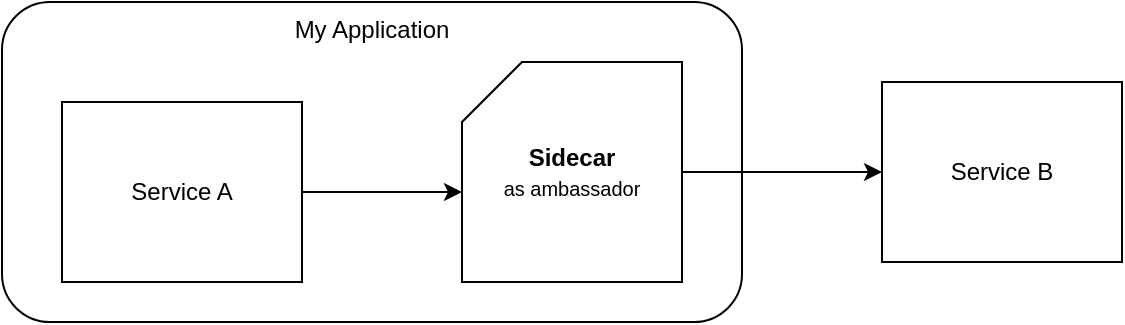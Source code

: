 <mxfile version="16.0.0" type="device"><diagram id="POs86mmN6aX4zeBJCooU" name="Page-1"><mxGraphModel dx="946" dy="598" grid="1" gridSize="10" guides="1" tooltips="1" connect="1" arrows="1" fold="1" page="1" pageScale="1" pageWidth="1169" pageHeight="827" math="0" shadow="0"><root><mxCell id="0"/><mxCell id="1" parent="0"/><mxCell id="ZCx-rC4UFfl1ekQkz_X1-3" value="My Application" style="rounded=1;whiteSpace=wrap;html=1;align=center;verticalAlign=top;" vertex="1" parent="1"><mxGeometry x="40" y="60" width="370" height="160" as="geometry"/></mxCell><mxCell id="ZCx-rC4UFfl1ekQkz_X1-5" style="edgeStyle=orthogonalEdgeStyle;rounded=0;orthogonalLoop=1;jettySize=auto;html=1;entryX=0;entryY=0;entryDx=0;entryDy=65;entryPerimeter=0;fontSize=10;" edge="1" parent="1" source="ZCx-rC4UFfl1ekQkz_X1-1" target="ZCx-rC4UFfl1ekQkz_X1-2"><mxGeometry relative="1" as="geometry"/></mxCell><mxCell id="ZCx-rC4UFfl1ekQkz_X1-1" value="Service A" style="rounded=0;whiteSpace=wrap;html=1;" vertex="1" parent="1"><mxGeometry x="70" y="110" width="120" height="90" as="geometry"/></mxCell><mxCell id="ZCx-rC4UFfl1ekQkz_X1-6" style="edgeStyle=orthogonalEdgeStyle;rounded=0;orthogonalLoop=1;jettySize=auto;html=1;entryX=0;entryY=0.5;entryDx=0;entryDy=0;fontSize=10;" edge="1" parent="1" source="ZCx-rC4UFfl1ekQkz_X1-2" target="ZCx-rC4UFfl1ekQkz_X1-4"><mxGeometry relative="1" as="geometry"/></mxCell><mxCell id="ZCx-rC4UFfl1ekQkz_X1-2" value="&lt;b&gt;Sidecar&lt;br&gt;&lt;/b&gt;&lt;font style=&quot;font-size: 10px&quot;&gt;as ambassador&lt;/font&gt;" style="shape=card;whiteSpace=wrap;html=1;" vertex="1" parent="1"><mxGeometry x="270" y="90" width="110" height="110" as="geometry"/></mxCell><mxCell id="ZCx-rC4UFfl1ekQkz_X1-4" value="Service B" style="rounded=0;whiteSpace=wrap;html=1;" vertex="1" parent="1"><mxGeometry x="480" y="100" width="120" height="90" as="geometry"/></mxCell></root></mxGraphModel></diagram></mxfile>